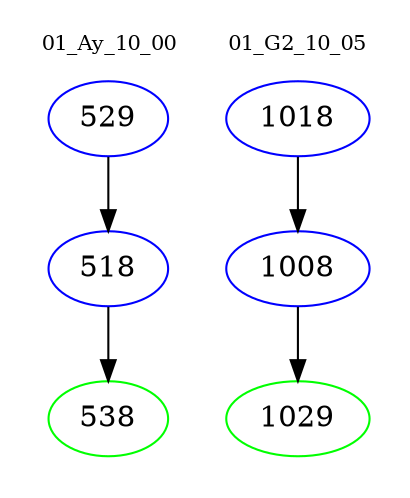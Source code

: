 digraph{
subgraph cluster_0 {
color = white
label = "01_Ay_10_00";
fontsize=10;
T0_529 [label="529", color="blue"]
T0_529 -> T0_518 [color="black"]
T0_518 [label="518", color="blue"]
T0_518 -> T0_538 [color="black"]
T0_538 [label="538", color="green"]
}
subgraph cluster_1 {
color = white
label = "01_G2_10_05";
fontsize=10;
T1_1018 [label="1018", color="blue"]
T1_1018 -> T1_1008 [color="black"]
T1_1008 [label="1008", color="blue"]
T1_1008 -> T1_1029 [color="black"]
T1_1029 [label="1029", color="green"]
}
}
